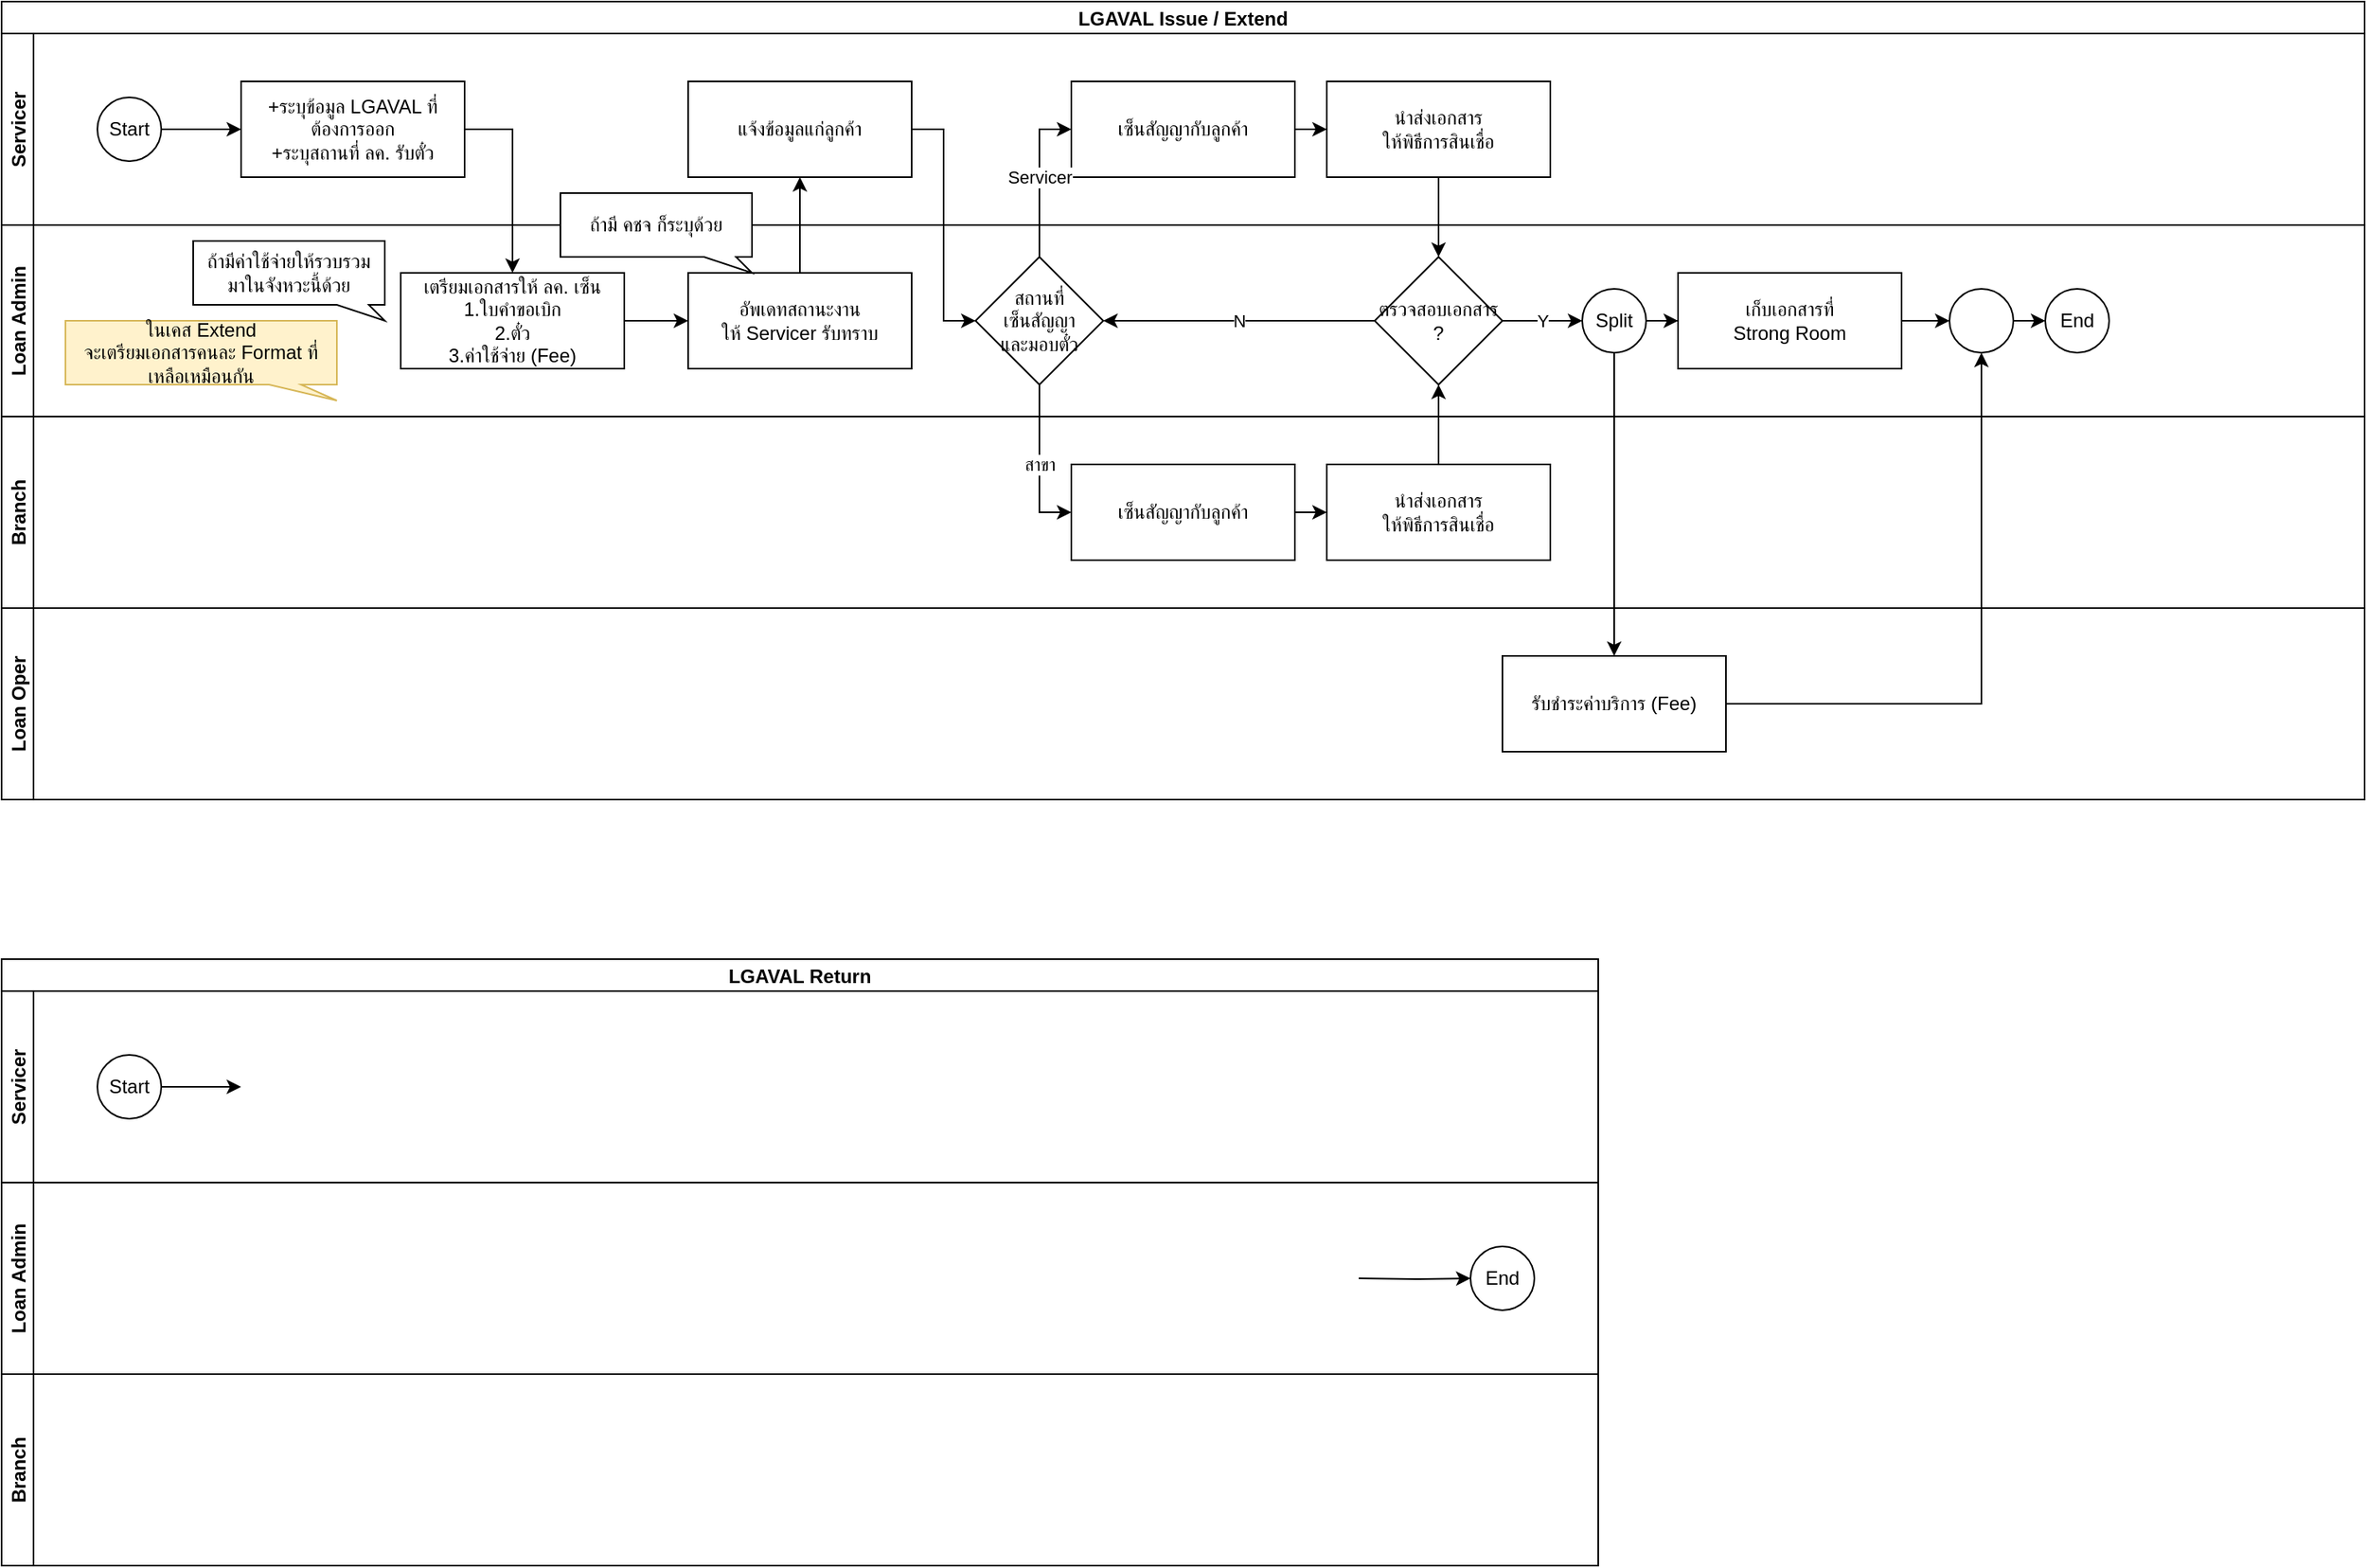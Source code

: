 <mxfile version="15.7.4" type="github">
  <diagram id="k5f2eB5H8LO_f6bc7g--" name="Page-1">
    <mxGraphModel dx="1094" dy="436" grid="1" gridSize="10" guides="1" tooltips="1" connect="1" arrows="1" fold="1" page="1" pageScale="1" pageWidth="850" pageHeight="1100" math="0" shadow="0">
      <root>
        <mxCell id="0" />
        <mxCell id="1" parent="0" />
        <mxCell id="NqKj5cx_7EvR5kmc9Gh3-2" value="LGAVAL Issue / Extend" style="swimlane;childLayout=stackLayout;resizeParent=1;resizeParentMax=0;horizontal=1;startSize=20;horizontalStack=0;" parent="1" vertex="1">
          <mxGeometry x="40" y="40" width="1480" height="380" as="geometry" />
        </mxCell>
        <mxCell id="NqKj5cx_7EvR5kmc9Gh3-3" value="Servicer" style="swimlane;startSize=20;horizontal=0;" parent="NqKj5cx_7EvR5kmc9Gh3-2" vertex="1">
          <mxGeometry y="20" width="1480" height="120" as="geometry" />
        </mxCell>
        <mxCell id="NqKj5cx_7EvR5kmc9Gh3-9" style="edgeStyle=orthogonalEdgeStyle;rounded=0;orthogonalLoop=1;jettySize=auto;html=1;exitX=1;exitY=0.5;exitDx=0;exitDy=0;entryX=0;entryY=0.5;entryDx=0;entryDy=0;" parent="NqKj5cx_7EvR5kmc9Gh3-3" source="NqKj5cx_7EvR5kmc9Gh3-7" target="NqKj5cx_7EvR5kmc9Gh3-8" edge="1">
          <mxGeometry relative="1" as="geometry" />
        </mxCell>
        <mxCell id="NqKj5cx_7EvR5kmc9Gh3-7" value="Start" style="ellipse;whiteSpace=wrap;html=1;aspect=fixed;" parent="NqKj5cx_7EvR5kmc9Gh3-3" vertex="1">
          <mxGeometry x="60" y="40" width="40" height="40" as="geometry" />
        </mxCell>
        <mxCell id="NqKj5cx_7EvR5kmc9Gh3-8" value="+ระบุข้อมูล LGAVAL ที่ต้องการออก&lt;br&gt;+ระบุสถานที่ ลค. รับตั๋ว&lt;br&gt;" style="rounded=0;whiteSpace=wrap;html=1;" parent="NqKj5cx_7EvR5kmc9Gh3-3" vertex="1">
          <mxGeometry x="150" y="30" width="140" height="60" as="geometry" />
        </mxCell>
        <mxCell id="NqKj5cx_7EvR5kmc9Gh3-19" style="edgeStyle=orthogonalEdgeStyle;rounded=0;orthogonalLoop=1;jettySize=auto;html=1;exitX=1;exitY=0.5;exitDx=0;exitDy=0;" parent="NqKj5cx_7EvR5kmc9Gh3-3" source="NqKj5cx_7EvR5kmc9Gh3-14" target="NqKj5cx_7EvR5kmc9Gh3-18" edge="1">
          <mxGeometry relative="1" as="geometry" />
        </mxCell>
        <mxCell id="NqKj5cx_7EvR5kmc9Gh3-14" value="เซ็นสัญญากับลูกค้า" style="rounded=0;whiteSpace=wrap;html=1;" parent="NqKj5cx_7EvR5kmc9Gh3-3" vertex="1">
          <mxGeometry x="670" y="30" width="140" height="60" as="geometry" />
        </mxCell>
        <mxCell id="NqKj5cx_7EvR5kmc9Gh3-18" value="นำส่งเอกสาร&lt;br&gt;ให้พิธีการสินเชื่อ" style="rounded=0;whiteSpace=wrap;html=1;" parent="NqKj5cx_7EvR5kmc9Gh3-3" vertex="1">
          <mxGeometry x="830" y="30" width="140" height="60" as="geometry" />
        </mxCell>
        <mxCell id="NqKj5cx_7EvR5kmc9Gh3-55" value="แจ้งข้อมูลแก่ลูกค้า" style="rounded=0;whiteSpace=wrap;html=1;" parent="NqKj5cx_7EvR5kmc9Gh3-3" vertex="1">
          <mxGeometry x="430" y="30" width="140" height="60" as="geometry" />
        </mxCell>
        <mxCell id="NqKj5cx_7EvR5kmc9Gh3-4" value="Loan Admin" style="swimlane;startSize=20;horizontal=0;" parent="NqKj5cx_7EvR5kmc9Gh3-2" vertex="1">
          <mxGeometry y="140" width="1480" height="120" as="geometry" />
        </mxCell>
        <mxCell id="NqKj5cx_7EvR5kmc9Gh3-13" style="edgeStyle=orthogonalEdgeStyle;rounded=0;orthogonalLoop=1;jettySize=auto;html=1;exitX=1;exitY=0.5;exitDx=0;exitDy=0;entryX=0;entryY=0.5;entryDx=0;entryDy=0;" parent="NqKj5cx_7EvR5kmc9Gh3-4" source="NqKj5cx_7EvR5kmc9Gh3-10" target="NqKj5cx_7EvR5kmc9Gh3-52" edge="1">
          <mxGeometry relative="1" as="geometry" />
        </mxCell>
        <mxCell id="NqKj5cx_7EvR5kmc9Gh3-10" value="เตรียมเอกสารให้ ลค. เซ็น&lt;br&gt;1.ใบคำขอเบิก&lt;br&gt;2.ตั๋ว&lt;br&gt;3.ค่าใช้จ่าย (Fee)" style="rounded=0;whiteSpace=wrap;html=1;" parent="NqKj5cx_7EvR5kmc9Gh3-4" vertex="1">
          <mxGeometry x="250" y="30" width="140" height="60" as="geometry" />
        </mxCell>
        <mxCell id="NqKj5cx_7EvR5kmc9Gh3-12" value="สถานที่&lt;br&gt;เซ็นสัญญา&lt;br&gt;และมอบตั๋ว" style="rhombus;whiteSpace=wrap;html=1;" parent="NqKj5cx_7EvR5kmc9Gh3-4" vertex="1">
          <mxGeometry x="610" y="20" width="80" height="80" as="geometry" />
        </mxCell>
        <mxCell id="NqKj5cx_7EvR5kmc9Gh3-26" value="Y" style="edgeStyle=orthogonalEdgeStyle;rounded=0;orthogonalLoop=1;jettySize=auto;html=1;entryX=0;entryY=0.5;entryDx=0;entryDy=0;" parent="NqKj5cx_7EvR5kmc9Gh3-4" source="NqKj5cx_7EvR5kmc9Gh3-85" target="NqKj5cx_7EvR5kmc9Gh3-58" edge="1">
          <mxGeometry relative="1" as="geometry">
            <mxPoint x="970" y="60" as="sourcePoint" />
          </mxGeometry>
        </mxCell>
        <mxCell id="NqKj5cx_7EvR5kmc9Gh3-84" value="N" style="edgeStyle=orthogonalEdgeStyle;rounded=0;orthogonalLoop=1;jettySize=auto;html=1;exitX=0;exitY=0.5;exitDx=0;exitDy=0;entryX=1;entryY=0.5;entryDx=0;entryDy=0;" parent="NqKj5cx_7EvR5kmc9Gh3-4" source="NqKj5cx_7EvR5kmc9Gh3-85" target="NqKj5cx_7EvR5kmc9Gh3-12" edge="1">
          <mxGeometry relative="1" as="geometry">
            <mxPoint x="830" y="60" as="sourcePoint" />
          </mxGeometry>
        </mxCell>
        <mxCell id="NqKj5cx_7EvR5kmc9Gh3-81" style="edgeStyle=orthogonalEdgeStyle;rounded=0;orthogonalLoop=1;jettySize=auto;html=1;exitX=1;exitY=0.5;exitDx=0;exitDy=0;entryX=0;entryY=0.5;entryDx=0;entryDy=0;" parent="NqKj5cx_7EvR5kmc9Gh3-4" source="NqKj5cx_7EvR5kmc9Gh3-25" target="NqKj5cx_7EvR5kmc9Gh3-80" edge="1">
          <mxGeometry relative="1" as="geometry" />
        </mxCell>
        <mxCell id="NqKj5cx_7EvR5kmc9Gh3-25" value="" style="ellipse;whiteSpace=wrap;html=1;aspect=fixed;" parent="NqKj5cx_7EvR5kmc9Gh3-4" vertex="1">
          <mxGeometry x="1220" y="40" width="40" height="40" as="geometry" />
        </mxCell>
        <mxCell id="NqKj5cx_7EvR5kmc9Gh3-51" value="ถ้ามีค่าใช้จ่ายให้รวบรวม&lt;br&gt;มาในจังหวะนี้ด้วย" style="shape=callout;whiteSpace=wrap;html=1;perimeter=calloutPerimeter;size=10;position=0.75;position2=1;" parent="NqKj5cx_7EvR5kmc9Gh3-4" vertex="1">
          <mxGeometry x="120" y="10" width="120" height="50" as="geometry" />
        </mxCell>
        <mxCell id="NqKj5cx_7EvR5kmc9Gh3-52" value="อัพเดทสถานะงาน&lt;br&gt;ให้ Servicer รับทราบ" style="rounded=0;whiteSpace=wrap;html=1;" parent="NqKj5cx_7EvR5kmc9Gh3-4" vertex="1">
          <mxGeometry x="430" y="30" width="140" height="60" as="geometry" />
        </mxCell>
        <mxCell id="NqKj5cx_7EvR5kmc9Gh3-54" value="ถ้ามี คชจ ก็ระบุด้วย" style="shape=callout;whiteSpace=wrap;html=1;perimeter=calloutPerimeter;size=10;position=0.75;position2=1;" parent="NqKj5cx_7EvR5kmc9Gh3-4" vertex="1">
          <mxGeometry x="350" y="-20" width="120" height="50" as="geometry" />
        </mxCell>
        <mxCell id="NqKj5cx_7EvR5kmc9Gh3-71" style="edgeStyle=orthogonalEdgeStyle;rounded=0;orthogonalLoop=1;jettySize=auto;html=1;exitX=1;exitY=0.5;exitDx=0;exitDy=0;" parent="NqKj5cx_7EvR5kmc9Gh3-4" source="NqKj5cx_7EvR5kmc9Gh3-58" target="NqKj5cx_7EvR5kmc9Gh3-70" edge="1">
          <mxGeometry relative="1" as="geometry" />
        </mxCell>
        <mxCell id="NqKj5cx_7EvR5kmc9Gh3-58" value="Split" style="ellipse;whiteSpace=wrap;html=1;aspect=fixed;" parent="NqKj5cx_7EvR5kmc9Gh3-4" vertex="1">
          <mxGeometry x="990" y="40" width="40" height="40" as="geometry" />
        </mxCell>
        <mxCell id="NqKj5cx_7EvR5kmc9Gh3-79" style="edgeStyle=orthogonalEdgeStyle;rounded=0;orthogonalLoop=1;jettySize=auto;html=1;exitX=1;exitY=0.5;exitDx=0;exitDy=0;entryX=0;entryY=0.5;entryDx=0;entryDy=0;" parent="NqKj5cx_7EvR5kmc9Gh3-4" source="NqKj5cx_7EvR5kmc9Gh3-70" target="NqKj5cx_7EvR5kmc9Gh3-25" edge="1">
          <mxGeometry relative="1" as="geometry" />
        </mxCell>
        <mxCell id="NqKj5cx_7EvR5kmc9Gh3-70" value="เก็บเอกสารที่&lt;br&gt;Strong Room" style="rounded=0;whiteSpace=wrap;html=1;" parent="NqKj5cx_7EvR5kmc9Gh3-4" vertex="1">
          <mxGeometry x="1050" y="30" width="140" height="60" as="geometry" />
        </mxCell>
        <mxCell id="NqKj5cx_7EvR5kmc9Gh3-80" value="End" style="ellipse;whiteSpace=wrap;html=1;aspect=fixed;" parent="NqKj5cx_7EvR5kmc9Gh3-4" vertex="1">
          <mxGeometry x="1280" y="40" width="40" height="40" as="geometry" />
        </mxCell>
        <mxCell id="NqKj5cx_7EvR5kmc9Gh3-83" value="ในเคส Extend&lt;br&gt;จะเตรียมเอกสารคนละ Format ที่เหลือเหมือนกัน" style="shape=callout;whiteSpace=wrap;html=1;perimeter=calloutPerimeter;size=10;position=0.75;position2=1;fillColor=#fff2cc;strokeColor=#d6b656;" parent="NqKj5cx_7EvR5kmc9Gh3-4" vertex="1">
          <mxGeometry x="40" y="60" width="170" height="50" as="geometry" />
        </mxCell>
        <mxCell id="NqKj5cx_7EvR5kmc9Gh3-85" value="&lt;span&gt;ตรวจสอบเอกสาร&lt;br&gt;?&lt;br&gt;&lt;/span&gt;" style="rhombus;whiteSpace=wrap;html=1;" parent="NqKj5cx_7EvR5kmc9Gh3-4" vertex="1">
          <mxGeometry x="860" y="20" width="80" height="80" as="geometry" />
        </mxCell>
        <mxCell id="NqKj5cx_7EvR5kmc9Gh3-15" value="Servicer" style="edgeStyle=orthogonalEdgeStyle;rounded=0;orthogonalLoop=1;jettySize=auto;html=1;entryX=0;entryY=0.5;entryDx=0;entryDy=0;exitX=0.5;exitY=0;exitDx=0;exitDy=0;" parent="NqKj5cx_7EvR5kmc9Gh3-2" source="NqKj5cx_7EvR5kmc9Gh3-12" target="NqKj5cx_7EvR5kmc9Gh3-14" edge="1">
          <mxGeometry relative="1" as="geometry">
            <mxPoint x="710" y="170" as="sourcePoint" />
          </mxGeometry>
        </mxCell>
        <mxCell id="NqKj5cx_7EvR5kmc9Gh3-17" value="สาขา" style="edgeStyle=orthogonalEdgeStyle;rounded=0;orthogonalLoop=1;jettySize=auto;html=1;entryX=0;entryY=0.5;entryDx=0;entryDy=0;exitX=0.5;exitY=1;exitDx=0;exitDy=0;" parent="NqKj5cx_7EvR5kmc9Gh3-2" source="NqKj5cx_7EvR5kmc9Gh3-12" target="NqKj5cx_7EvR5kmc9Gh3-16" edge="1">
          <mxGeometry relative="1" as="geometry">
            <mxPoint x="540" y="320" as="sourcePoint" />
          </mxGeometry>
        </mxCell>
        <mxCell id="NqKj5cx_7EvR5kmc9Gh3-23" style="edgeStyle=orthogonalEdgeStyle;rounded=0;orthogonalLoop=1;jettySize=auto;html=1;exitX=0.5;exitY=0;exitDx=0;exitDy=0;entryX=0.5;entryY=1;entryDx=0;entryDy=0;" parent="NqKj5cx_7EvR5kmc9Gh3-2" source="NqKj5cx_7EvR5kmc9Gh3-20" target="NqKj5cx_7EvR5kmc9Gh3-85" edge="1">
          <mxGeometry relative="1" as="geometry">
            <mxPoint x="780" y="220" as="targetPoint" />
          </mxGeometry>
        </mxCell>
        <mxCell id="NqKj5cx_7EvR5kmc9Gh3-24" style="edgeStyle=orthogonalEdgeStyle;rounded=0;orthogonalLoop=1;jettySize=auto;html=1;exitX=0.5;exitY=1;exitDx=0;exitDy=0;entryX=0.5;entryY=0;entryDx=0;entryDy=0;" parent="NqKj5cx_7EvR5kmc9Gh3-2" source="NqKj5cx_7EvR5kmc9Gh3-18" target="NqKj5cx_7EvR5kmc9Gh3-85" edge="1">
          <mxGeometry relative="1" as="geometry">
            <mxPoint x="900" y="170" as="targetPoint" />
          </mxGeometry>
        </mxCell>
        <mxCell id="NqKj5cx_7EvR5kmc9Gh3-5" value="Branch" style="swimlane;startSize=20;horizontal=0;" parent="NqKj5cx_7EvR5kmc9Gh3-2" vertex="1">
          <mxGeometry y="260" width="1480" height="120" as="geometry" />
        </mxCell>
        <mxCell id="NqKj5cx_7EvR5kmc9Gh3-21" style="edgeStyle=orthogonalEdgeStyle;rounded=0;orthogonalLoop=1;jettySize=auto;html=1;exitX=1;exitY=0.5;exitDx=0;exitDy=0;entryX=0;entryY=0.5;entryDx=0;entryDy=0;" parent="NqKj5cx_7EvR5kmc9Gh3-5" source="NqKj5cx_7EvR5kmc9Gh3-16" target="NqKj5cx_7EvR5kmc9Gh3-20" edge="1">
          <mxGeometry relative="1" as="geometry" />
        </mxCell>
        <mxCell id="NqKj5cx_7EvR5kmc9Gh3-16" value="เซ็นสัญญากับลูกค้า" style="rounded=0;whiteSpace=wrap;html=1;" parent="NqKj5cx_7EvR5kmc9Gh3-5" vertex="1">
          <mxGeometry x="670" y="30" width="140" height="60" as="geometry" />
        </mxCell>
        <mxCell id="NqKj5cx_7EvR5kmc9Gh3-20" value="นำส่งเอกสาร&lt;br&gt;ให้พิธีการสินเชื่อ" style="rounded=0;whiteSpace=wrap;html=1;" parent="NqKj5cx_7EvR5kmc9Gh3-5" vertex="1">
          <mxGeometry x="830" y="30" width="140" height="60" as="geometry" />
        </mxCell>
        <mxCell id="NqKj5cx_7EvR5kmc9Gh3-11" style="edgeStyle=orthogonalEdgeStyle;rounded=0;orthogonalLoop=1;jettySize=auto;html=1;exitX=1;exitY=0.5;exitDx=0;exitDy=0;" parent="NqKj5cx_7EvR5kmc9Gh3-2" source="NqKj5cx_7EvR5kmc9Gh3-8" target="NqKj5cx_7EvR5kmc9Gh3-10" edge="1">
          <mxGeometry relative="1" as="geometry" />
        </mxCell>
        <mxCell id="NqKj5cx_7EvR5kmc9Gh3-56" style="edgeStyle=orthogonalEdgeStyle;rounded=0;orthogonalLoop=1;jettySize=auto;html=1;exitX=0.5;exitY=0;exitDx=0;exitDy=0;" parent="NqKj5cx_7EvR5kmc9Gh3-2" source="NqKj5cx_7EvR5kmc9Gh3-52" target="NqKj5cx_7EvR5kmc9Gh3-55" edge="1">
          <mxGeometry relative="1" as="geometry" />
        </mxCell>
        <mxCell id="NqKj5cx_7EvR5kmc9Gh3-53" style="edgeStyle=orthogonalEdgeStyle;rounded=0;orthogonalLoop=1;jettySize=auto;html=1;exitX=1;exitY=0.5;exitDx=0;exitDy=0;entryX=0;entryY=0.5;entryDx=0;entryDy=0;" parent="NqKj5cx_7EvR5kmc9Gh3-2" source="NqKj5cx_7EvR5kmc9Gh3-55" target="NqKj5cx_7EvR5kmc9Gh3-12" edge="1">
          <mxGeometry relative="1" as="geometry" />
        </mxCell>
        <mxCell id="NqKj5cx_7EvR5kmc9Gh3-27" value="LGAVAL Return" style="swimlane;childLayout=stackLayout;resizeParent=1;resizeParentMax=0;horizontal=1;startSize=20;horizontalStack=0;" parent="1" vertex="1">
          <mxGeometry x="40" y="640" width="1000" height="380" as="geometry" />
        </mxCell>
        <mxCell id="NqKj5cx_7EvR5kmc9Gh3-28" value="Servicer" style="swimlane;startSize=20;horizontal=0;" parent="NqKj5cx_7EvR5kmc9Gh3-27" vertex="1">
          <mxGeometry y="20" width="1000" height="120" as="geometry" />
        </mxCell>
        <mxCell id="NqKj5cx_7EvR5kmc9Gh3-29" style="edgeStyle=orthogonalEdgeStyle;rounded=0;orthogonalLoop=1;jettySize=auto;html=1;exitX=1;exitY=0.5;exitDx=0;exitDy=0;entryX=0;entryY=0.5;entryDx=0;entryDy=0;" parent="NqKj5cx_7EvR5kmc9Gh3-28" source="NqKj5cx_7EvR5kmc9Gh3-30" edge="1">
          <mxGeometry relative="1" as="geometry">
            <mxPoint x="150" y="60" as="targetPoint" />
          </mxGeometry>
        </mxCell>
        <mxCell id="NqKj5cx_7EvR5kmc9Gh3-30" value="Start" style="ellipse;whiteSpace=wrap;html=1;aspect=fixed;" parent="NqKj5cx_7EvR5kmc9Gh3-28" vertex="1">
          <mxGeometry x="60" y="40" width="40" height="40" as="geometry" />
        </mxCell>
        <mxCell id="NqKj5cx_7EvR5kmc9Gh3-35" value="Loan Admin" style="swimlane;startSize=20;horizontal=0;" parent="NqKj5cx_7EvR5kmc9Gh3-27" vertex="1">
          <mxGeometry y="140" width="1000" height="120" as="geometry" />
        </mxCell>
        <mxCell id="NqKj5cx_7EvR5kmc9Gh3-39" style="edgeStyle=orthogonalEdgeStyle;rounded=0;orthogonalLoop=1;jettySize=auto;html=1;exitX=1;exitY=0.5;exitDx=0;exitDy=0;" parent="NqKj5cx_7EvR5kmc9Gh3-35" target="NqKj5cx_7EvR5kmc9Gh3-41" edge="1">
          <mxGeometry relative="1" as="geometry">
            <mxPoint x="850" y="60" as="sourcePoint" />
          </mxGeometry>
        </mxCell>
        <mxCell id="NqKj5cx_7EvR5kmc9Gh3-41" value="End" style="ellipse;whiteSpace=wrap;html=1;aspect=fixed;" parent="NqKj5cx_7EvR5kmc9Gh3-35" vertex="1">
          <mxGeometry x="920" y="40" width="40" height="40" as="geometry" />
        </mxCell>
        <mxCell id="NqKj5cx_7EvR5kmc9Gh3-42" value="Branch" style="swimlane;startSize=20;horizontal=0;" parent="NqKj5cx_7EvR5kmc9Gh3-27" vertex="1">
          <mxGeometry y="260" width="1000" height="120" as="geometry" />
        </mxCell>
        <mxCell id="NqKj5cx_7EvR5kmc9Gh3-73" value="Loan Oper" style="swimlane;startSize=20;horizontal=0;" parent="1" vertex="1">
          <mxGeometry x="40" y="420" width="1480" height="120" as="geometry" />
        </mxCell>
        <mxCell id="NqKj5cx_7EvR5kmc9Gh3-76" value="รับชำระค่าบริการ (Fee)" style="rounded=0;whiteSpace=wrap;html=1;" parent="NqKj5cx_7EvR5kmc9Gh3-73" vertex="1">
          <mxGeometry x="940" y="30" width="140" height="60" as="geometry" />
        </mxCell>
        <mxCell id="NqKj5cx_7EvR5kmc9Gh3-77" style="edgeStyle=orthogonalEdgeStyle;rounded=0;orthogonalLoop=1;jettySize=auto;html=1;exitX=0.5;exitY=1;exitDx=0;exitDy=0;" parent="1" source="NqKj5cx_7EvR5kmc9Gh3-58" target="NqKj5cx_7EvR5kmc9Gh3-76" edge="1">
          <mxGeometry relative="1" as="geometry" />
        </mxCell>
        <mxCell id="NqKj5cx_7EvR5kmc9Gh3-78" style="edgeStyle=orthogonalEdgeStyle;rounded=0;orthogonalLoop=1;jettySize=auto;html=1;exitX=1;exitY=0.5;exitDx=0;exitDy=0;entryX=0.5;entryY=1;entryDx=0;entryDy=0;" parent="1" source="NqKj5cx_7EvR5kmc9Gh3-76" target="NqKj5cx_7EvR5kmc9Gh3-25" edge="1">
          <mxGeometry relative="1" as="geometry">
            <Array as="points">
              <mxPoint x="1280" y="480" />
            </Array>
          </mxGeometry>
        </mxCell>
      </root>
    </mxGraphModel>
  </diagram>
</mxfile>
